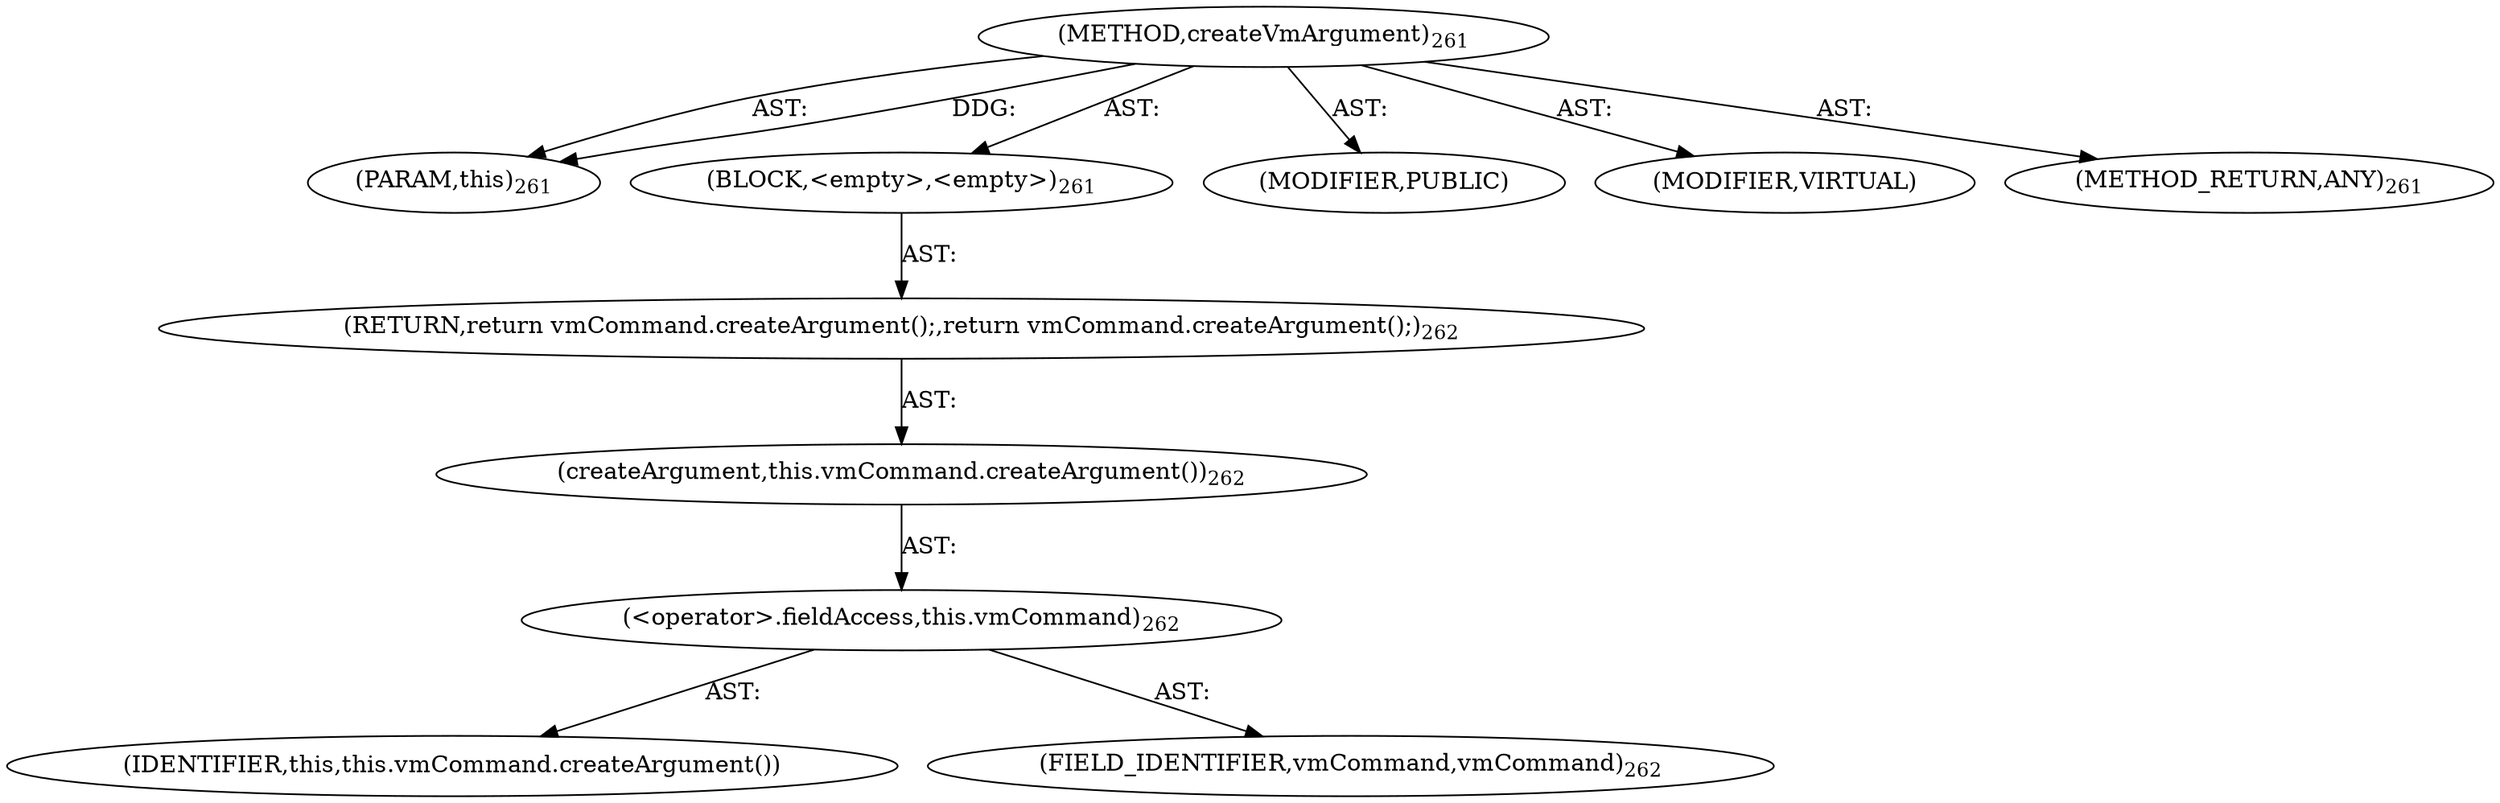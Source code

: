 digraph "createVmArgument" {  
"111669149707" [label = <(METHOD,createVmArgument)<SUB>261</SUB>> ]
"115964117014" [label = <(PARAM,this)<SUB>261</SUB>> ]
"25769803805" [label = <(BLOCK,&lt;empty&gt;,&lt;empty&gt;)<SUB>261</SUB>> ]
"146028888071" [label = <(RETURN,return vmCommand.createArgument();,return vmCommand.createArgument();)<SUB>262</SUB>> ]
"30064771221" [label = <(createArgument,this.vmCommand.createArgument())<SUB>262</SUB>> ]
"30064771222" [label = <(&lt;operator&gt;.fieldAccess,this.vmCommand)<SUB>262</SUB>> ]
"68719476867" [label = <(IDENTIFIER,this,this.vmCommand.createArgument())> ]
"55834574875" [label = <(FIELD_IDENTIFIER,vmCommand,vmCommand)<SUB>262</SUB>> ]
"133143986209" [label = <(MODIFIER,PUBLIC)> ]
"133143986210" [label = <(MODIFIER,VIRTUAL)> ]
"128849018891" [label = <(METHOD_RETURN,ANY)<SUB>261</SUB>> ]
  "111669149707" -> "115964117014"  [ label = "AST: "] 
  "111669149707" -> "25769803805"  [ label = "AST: "] 
  "111669149707" -> "133143986209"  [ label = "AST: "] 
  "111669149707" -> "133143986210"  [ label = "AST: "] 
  "111669149707" -> "128849018891"  [ label = "AST: "] 
  "25769803805" -> "146028888071"  [ label = "AST: "] 
  "146028888071" -> "30064771221"  [ label = "AST: "] 
  "30064771221" -> "30064771222"  [ label = "AST: "] 
  "30064771222" -> "68719476867"  [ label = "AST: "] 
  "30064771222" -> "55834574875"  [ label = "AST: "] 
  "111669149707" -> "115964117014"  [ label = "DDG: "] 
}
